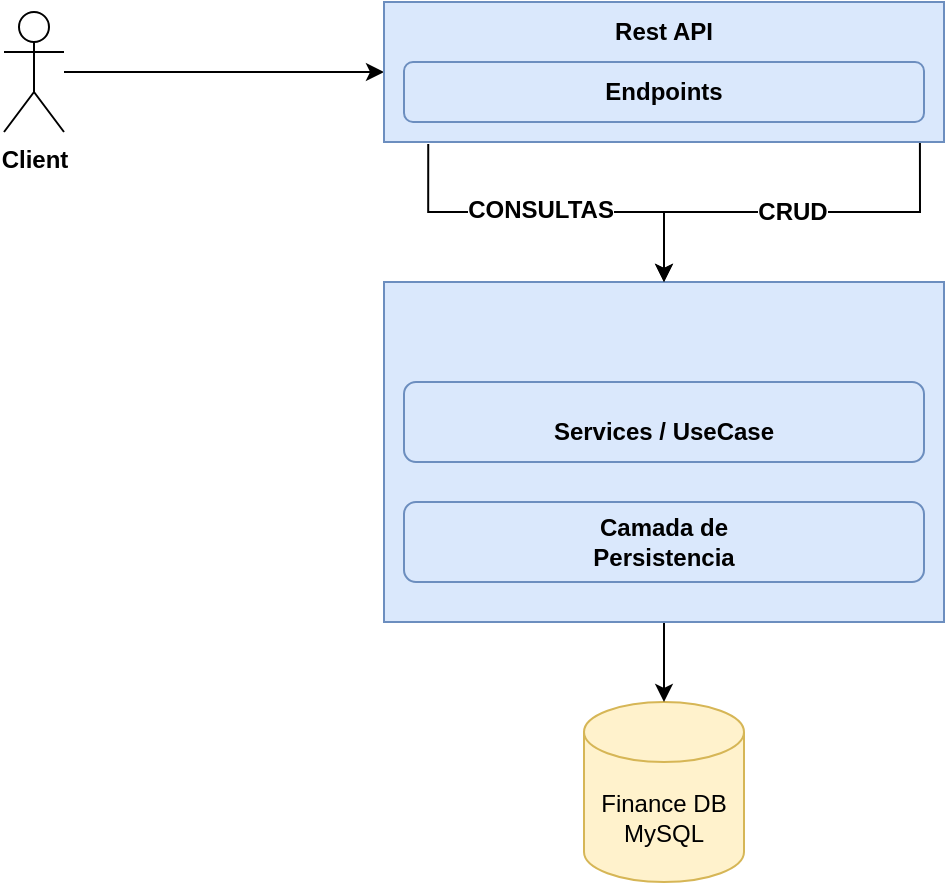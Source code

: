 <mxfile version="17.1.3" type="device"><diagram id="_VSfH7JhDm5NaI7tOlP7" name="Page-1"><mxGraphModel dx="786" dy="645" grid="1" gridSize="10" guides="1" tooltips="1" connect="1" arrows="1" fold="1" page="1" pageScale="1" pageWidth="827" pageHeight="1169" background="#FFFFFF" math="0" shadow="0"><root><mxCell id="0"/><mxCell id="1" parent="0"/><mxCell id="SPDyNnwPlqnI8A1ZQpqZ-1" value="Finance DB&lt;br&gt;MySQL" style="shape=cylinder3;whiteSpace=wrap;html=1;boundedLbl=1;backgroundOutline=1;size=15;fillColor=#fff2cc;strokeColor=#d6b656;" vertex="1" parent="1"><mxGeometry x="420" y="420" width="80" height="90" as="geometry"/></mxCell><mxCell id="SPDyNnwPlqnI8A1ZQpqZ-15" style="edgeStyle=orthogonalEdgeStyle;rounded=0;orthogonalLoop=1;jettySize=auto;html=1;entryX=0.5;entryY=0;entryDx=0;entryDy=0;entryPerimeter=0;fontSize=12;" edge="1" parent="1" source="SPDyNnwPlqnI8A1ZQpqZ-2" target="SPDyNnwPlqnI8A1ZQpqZ-1"><mxGeometry relative="1" as="geometry"/></mxCell><mxCell id="SPDyNnwPlqnI8A1ZQpqZ-2" value="" style="rounded=0;whiteSpace=wrap;html=1;fillColor=#dae8fc;strokeColor=#6c8ebf;" vertex="1" parent="1"><mxGeometry x="320" y="210" width="280" height="170" as="geometry"/></mxCell><mxCell id="SPDyNnwPlqnI8A1ZQpqZ-17" style="edgeStyle=orthogonalEdgeStyle;rounded=0;orthogonalLoop=1;jettySize=auto;html=1;entryX=0;entryY=0.5;entryDx=0;entryDy=0;fontSize=12;" edge="1" parent="1" source="SPDyNnwPlqnI8A1ZQpqZ-16" target="SPDyNnwPlqnI8A1ZQpqZ-4"><mxGeometry relative="1" as="geometry"/></mxCell><mxCell id="SPDyNnwPlqnI8A1ZQpqZ-16" value="&lt;b&gt;Client&lt;/b&gt;" style="shape=umlActor;verticalLabelPosition=bottom;verticalAlign=top;html=1;outlineConnect=0;fontSize=12;" vertex="1" parent="1"><mxGeometry x="130" y="75" width="30" height="60" as="geometry"/></mxCell><mxCell id="SPDyNnwPlqnI8A1ZQpqZ-9" value="&lt;b&gt;&lt;font style=&quot;font-size: 12px&quot;&gt;CRUD&lt;/font&gt;&lt;/b&gt;" style="edgeStyle=orthogonalEdgeStyle;rounded=0;orthogonalLoop=1;jettySize=auto;html=1;exitX=0.957;exitY=0.986;exitDx=0;exitDy=0;exitPerimeter=0;" edge="1" parent="1" source="SPDyNnwPlqnI8A1ZQpqZ-4" target="SPDyNnwPlqnI8A1ZQpqZ-2"><mxGeometry relative="1" as="geometry"><mxPoint x="570" y="140" as="sourcePoint"/><Array as="points"><mxPoint x="588" y="175"/><mxPoint x="460" y="175"/></Array></mxGeometry></mxCell><mxCell id="SPDyNnwPlqnI8A1ZQpqZ-10" style="edgeStyle=orthogonalEdgeStyle;rounded=0;orthogonalLoop=1;jettySize=auto;html=1;exitX=0.079;exitY=1.014;exitDx=0;exitDy=0;exitPerimeter=0;" edge="1" parent="1" source="SPDyNnwPlqnI8A1ZQpqZ-4" target="SPDyNnwPlqnI8A1ZQpqZ-2"><mxGeometry relative="1" as="geometry"/></mxCell><mxCell id="SPDyNnwPlqnI8A1ZQpqZ-13" value="&lt;b&gt;CONSULTAS&lt;/b&gt;" style="edgeLabel;html=1;align=center;verticalAlign=middle;resizable=0;points=[];fontSize=12;" vertex="1" connectable="0" parent="SPDyNnwPlqnI8A1ZQpqZ-10"><mxGeometry x="-0.119" y="1" relative="1" as="geometry"><mxPoint x="7" as="offset"/></mxGeometry></mxCell><mxCell id="SPDyNnwPlqnI8A1ZQpqZ-4" value="" style="rounded=0;whiteSpace=wrap;html=1;fillColor=#dae8fc;strokeColor=#6c8ebf;" vertex="1" parent="1"><mxGeometry x="320" y="70" width="280" height="70" as="geometry"/></mxCell><mxCell id="SPDyNnwPlqnI8A1ZQpqZ-5" value="Rest API" style="text;html=1;strokeColor=none;fillColor=none;align=center;verticalAlign=middle;whiteSpace=wrap;rounded=0;fontStyle=1" vertex="1" parent="1"><mxGeometry x="397" y="70" width="126" height="30" as="geometry"/></mxCell><mxCell id="SPDyNnwPlqnI8A1ZQpqZ-18" value="" style="group" vertex="1" connectable="0" parent="1"><mxGeometry x="330" y="270" width="260" height="30" as="geometry"/></mxCell><mxCell id="SPDyNnwPlqnI8A1ZQpqZ-6" value="" style="rounded=1;whiteSpace=wrap;html=1;fillColor=#dae8fc;strokeColor=#6c8ebf;" vertex="1" parent="SPDyNnwPlqnI8A1ZQpqZ-18"><mxGeometry y="-10" width="260" height="40" as="geometry"/></mxCell><mxCell id="SPDyNnwPlqnI8A1ZQpqZ-7" value="&lt;b&gt;Services / UseCase&lt;/b&gt;" style="text;html=1;strokeColor=none;fillColor=none;align=center;verticalAlign=middle;whiteSpace=wrap;rounded=0;" vertex="1" parent="SPDyNnwPlqnI8A1ZQpqZ-18"><mxGeometry x="65" width="130" height="30" as="geometry"/></mxCell><mxCell id="SPDyNnwPlqnI8A1ZQpqZ-19" value="" style="group" vertex="1" connectable="0" parent="1"><mxGeometry x="330" y="100" width="260" height="30" as="geometry"/></mxCell><mxCell id="SPDyNnwPlqnI8A1ZQpqZ-20" value="" style="rounded=1;whiteSpace=wrap;html=1;fillColor=#dae8fc;strokeColor=#6c8ebf;" vertex="1" parent="SPDyNnwPlqnI8A1ZQpqZ-19"><mxGeometry width="260" height="30" as="geometry"/></mxCell><mxCell id="SPDyNnwPlqnI8A1ZQpqZ-21" value="&lt;b&gt;Endpoints&lt;/b&gt;" style="text;html=1;strokeColor=none;fillColor=none;align=center;verticalAlign=middle;whiteSpace=wrap;rounded=0;" vertex="1" parent="SPDyNnwPlqnI8A1ZQpqZ-19"><mxGeometry x="100" width="60" height="30" as="geometry"/></mxCell><mxCell id="SPDyNnwPlqnI8A1ZQpqZ-22" value="" style="group" vertex="1" connectable="0" parent="1"><mxGeometry x="330" y="320" width="260" height="40" as="geometry"/></mxCell><mxCell id="SPDyNnwPlqnI8A1ZQpqZ-23" value="" style="rounded=1;whiteSpace=wrap;html=1;fillColor=#dae8fc;strokeColor=#6c8ebf;" vertex="1" parent="SPDyNnwPlqnI8A1ZQpqZ-22"><mxGeometry width="260" height="40" as="geometry"/></mxCell><mxCell id="SPDyNnwPlqnI8A1ZQpqZ-24" value="&lt;b&gt;Camada de Persistencia&lt;/b&gt;" style="text;html=1;strokeColor=none;fillColor=none;align=center;verticalAlign=middle;whiteSpace=wrap;rounded=0;" vertex="1" parent="SPDyNnwPlqnI8A1ZQpqZ-22"><mxGeometry x="65" width="130" height="40" as="geometry"/></mxCell></root></mxGraphModel></diagram></mxfile>